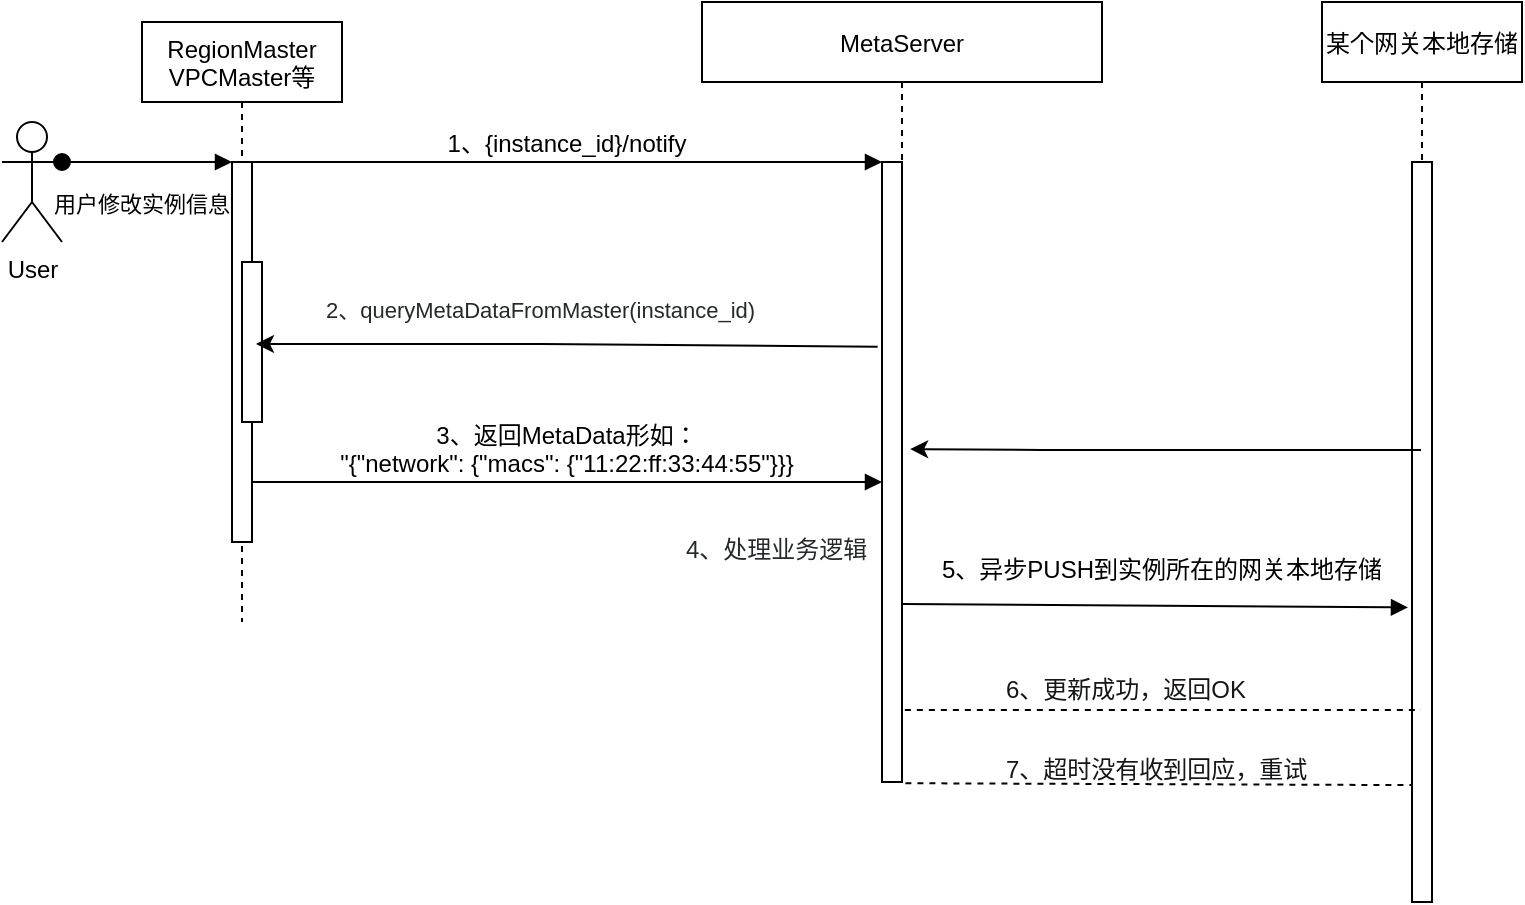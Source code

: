 <mxfile version="14.9.3" type="github">
  <diagram id="kgpKYQtTHZ0yAKxKKP6v" name="Page-1">
    <mxGraphModel dx="1113" dy="593" grid="1" gridSize="10" guides="1" tooltips="1" connect="1" arrows="1" fold="1" page="1" pageScale="1" pageWidth="1100" pageHeight="1700" math="0" shadow="0">
      <root>
        <mxCell id="0" />
        <mxCell id="1" parent="0" />
        <mxCell id="3nuBFxr9cyL0pnOWT2aG-1" value="RegionMaster&#xa;VPCMaster等" style="shape=umlLifeline;perimeter=lifelinePerimeter;container=1;collapsible=0;recursiveResize=0;rounded=0;shadow=0;strokeWidth=1;" parent="1" vertex="1">
          <mxGeometry x="110" y="70" width="100" height="300" as="geometry" />
        </mxCell>
        <mxCell id="3nuBFxr9cyL0pnOWT2aG-2" value="" style="points=[];perimeter=orthogonalPerimeter;rounded=0;shadow=0;strokeWidth=1;" parent="3nuBFxr9cyL0pnOWT2aG-1" vertex="1">
          <mxGeometry x="45" y="70" width="10" height="190" as="geometry" />
        </mxCell>
        <mxCell id="3nuBFxr9cyL0pnOWT2aG-3" value="用户修改实例信息" style="verticalAlign=bottom;startArrow=oval;endArrow=block;startSize=8;shadow=0;strokeWidth=1;" parent="3nuBFxr9cyL0pnOWT2aG-1" target="3nuBFxr9cyL0pnOWT2aG-2" edge="1">
          <mxGeometry x="-0.059" y="-30" relative="1" as="geometry">
            <mxPoint x="-40" y="70" as="sourcePoint" />
            <mxPoint as="offset" />
          </mxGeometry>
        </mxCell>
        <mxCell id="3nuBFxr9cyL0pnOWT2aG-4" value="" style="points=[];perimeter=orthogonalPerimeter;rounded=0;shadow=0;strokeWidth=1;" parent="3nuBFxr9cyL0pnOWT2aG-1" vertex="1">
          <mxGeometry x="50" y="120" width="10" height="80" as="geometry" />
        </mxCell>
        <mxCell id="3nuBFxr9cyL0pnOWT2aG-5" value="MetaServer" style="shape=umlLifeline;perimeter=lifelinePerimeter;container=1;collapsible=0;recursiveResize=0;rounded=0;shadow=0;strokeWidth=1;" parent="1" vertex="1">
          <mxGeometry x="390" y="60" width="200" height="390" as="geometry" />
        </mxCell>
        <mxCell id="3nuBFxr9cyL0pnOWT2aG-6" value="" style="points=[];perimeter=orthogonalPerimeter;rounded=0;shadow=0;strokeWidth=1;" parent="3nuBFxr9cyL0pnOWT2aG-5" vertex="1">
          <mxGeometry x="90" y="80" width="10" height="310" as="geometry" />
        </mxCell>
        <mxCell id="kTNJQBqPp0uzmPknnNzc-17" value="&lt;div style=&quot;text-align: center&quot;&gt;&lt;font color=&quot;#25292a&quot; face=&quot;helvetica&quot;&gt;&lt;span style=&quot;background-color: rgb(255 , 255 , 255)&quot;&gt;4、处理业务逻辑&lt;/span&gt;&lt;/font&gt;&lt;/div&gt;" style="text;whiteSpace=wrap;html=1;fontSize=12;" vertex="1" parent="3nuBFxr9cyL0pnOWT2aG-5">
          <mxGeometry x="-10" y="260" width="100" height="20" as="geometry" />
        </mxCell>
        <mxCell id="3nuBFxr9cyL0pnOWT2aG-8" value="1、{instance_id}/notify" style="verticalAlign=bottom;endArrow=block;entryX=0;entryY=0;shadow=0;strokeWidth=1;fontSize=12;" parent="1" source="3nuBFxr9cyL0pnOWT2aG-2" target="3nuBFxr9cyL0pnOWT2aG-6" edge="1">
          <mxGeometry relative="1" as="geometry">
            <mxPoint x="410" y="160" as="sourcePoint" />
          </mxGeometry>
        </mxCell>
        <mxCell id="kTNJQBqPp0uzmPknnNzc-1" value="User" style="shape=umlActor;verticalLabelPosition=bottom;verticalAlign=top;html=1;outlineConnect=0;" vertex="1" parent="1">
          <mxGeometry x="40" y="120" width="30" height="60" as="geometry" />
        </mxCell>
        <mxCell id="kTNJQBqPp0uzmPknnNzc-5" value="&lt;div style=&quot;text-align: center&quot;&gt;&lt;font color=&quot;#25292a&quot; face=&quot;helvetica&quot;&gt;&lt;span style=&quot;font-size: 11px&quot;&gt;2、queryMetaDataFromMaster(instance_id)&lt;/span&gt;&lt;/font&gt;&lt;/div&gt;" style="text;whiteSpace=wrap;html=1;labelBackgroundColor=#ffffff;" vertex="1" parent="1">
          <mxGeometry x="200" y="200" width="250" height="30" as="geometry" />
        </mxCell>
        <mxCell id="kTNJQBqPp0uzmPknnNzc-9" value="" style="endArrow=classic;html=1;entryX=0.7;entryY=0;entryDx=0;entryDy=0;entryPerimeter=0;exitX=-0.217;exitY=0.298;exitDx=0;exitDy=0;exitPerimeter=0;" edge="1" parent="1" source="3nuBFxr9cyL0pnOWT2aG-6">
          <mxGeometry width="50" height="50" relative="1" as="geometry">
            <mxPoint x="436.0" y="230.0" as="sourcePoint" />
            <mxPoint x="167" y="230.96" as="targetPoint" />
            <Array as="points">
              <mxPoint x="300" y="230.96" />
            </Array>
          </mxGeometry>
        </mxCell>
        <mxCell id="kTNJQBqPp0uzmPknnNzc-13" value="3、返回MetaData形如：&#xa;&quot;{&quot;network&quot;: {&quot;macs&quot;: {&quot;11:22:ff:33:44:55&quot;}}}" style="verticalAlign=bottom;endArrow=block;shadow=0;strokeWidth=1;fontSize=12;" edge="1" parent="1">
          <mxGeometry relative="1" as="geometry">
            <mxPoint x="165" y="300.0" as="sourcePoint" />
            <mxPoint x="480" y="300" as="targetPoint" />
          </mxGeometry>
        </mxCell>
        <mxCell id="kTNJQBqPp0uzmPknnNzc-14" value="某个网关本地存储" style="shape=umlLifeline;perimeter=lifelinePerimeter;container=1;collapsible=0;recursiveResize=0;rounded=0;shadow=0;strokeWidth=1;" vertex="1" parent="1">
          <mxGeometry x="700" y="60" width="100" height="450" as="geometry" />
        </mxCell>
        <mxCell id="kTNJQBqPp0uzmPknnNzc-15" value="" style="points=[];perimeter=orthogonalPerimeter;rounded=0;shadow=0;strokeWidth=1;" vertex="1" parent="kTNJQBqPp0uzmPknnNzc-14">
          <mxGeometry x="45" y="80" width="10" height="370" as="geometry" />
        </mxCell>
        <mxCell id="kTNJQBqPp0uzmPknnNzc-18" value="5、异步PUSH到实例所在的网关本地存储" style="verticalAlign=bottom;endArrow=block;shadow=0;strokeWidth=1;fontSize=12;exitX=1.043;exitY=0.713;exitDx=0;exitDy=0;exitPerimeter=0;entryX=-0.2;entryY=0.602;entryDx=0;entryDy=0;entryPerimeter=0;" edge="1" parent="1" source="3nuBFxr9cyL0pnOWT2aG-6" target="kTNJQBqPp0uzmPknnNzc-15">
          <mxGeometry x="0.024" y="9" relative="1" as="geometry">
            <mxPoint x="510" y="370" as="sourcePoint" />
            <mxPoint x="745" y="380" as="targetPoint" />
            <Array as="points" />
            <mxPoint as="offset" />
          </mxGeometry>
        </mxCell>
        <mxCell id="kTNJQBqPp0uzmPknnNzc-19" value="" style="endArrow=none;dashed=1;html=1;fontSize=12;exitX=1.143;exitY=0.884;exitDx=0;exitDy=0;exitPerimeter=0;" edge="1" parent="1" source="3nuBFxr9cyL0pnOWT2aG-6" target="kTNJQBqPp0uzmPknnNzc-14">
          <mxGeometry width="50" height="50" relative="1" as="geometry">
            <mxPoint x="510" y="430" as="sourcePoint" />
            <mxPoint x="560" y="380" as="targetPoint" />
          </mxGeometry>
        </mxCell>
        <mxCell id="kTNJQBqPp0uzmPknnNzc-20" value="&lt;span style=&quot;color: rgb(20 , 22 , 23) ; font-family: &amp;#34;helvetica&amp;#34; ; font-size: 12px ; font-style: normal ; font-weight: 400 ; letter-spacing: normal ; text-align: center ; text-indent: 0px ; text-transform: none ; word-spacing: 0px ; display: inline ; float: none ; background-color: rgb(255 , 255 , 255)&quot;&gt;6、更新成功，返回OK&lt;/span&gt;" style="text;whiteSpace=wrap;html=1;fontSize=12;" vertex="1" parent="1">
          <mxGeometry x="540" y="390" width="160" height="30" as="geometry" />
        </mxCell>
        <mxCell id="kTNJQBqPp0uzmPknnNzc-21" value="&lt;span style=&quot;color: rgb(20 , 22 , 23) ; font-family: &amp;#34;helvetica&amp;#34; ; font-size: 12px ; font-style: normal ; font-weight: 400 ; letter-spacing: normal ; text-align: center ; text-indent: 0px ; text-transform: none ; word-spacing: 0px ; display: inline ; float: none ; background-color: rgb(255 , 255 , 255)&quot;&gt;7、超时没有收到回应，重试&lt;/span&gt;" style="text;whiteSpace=wrap;html=1;fontSize=12;" vertex="1" parent="1">
          <mxGeometry x="540" y="430" width="160" height="30" as="geometry" />
        </mxCell>
        <mxCell id="kTNJQBqPp0uzmPknnNzc-22" value="" style="endArrow=none;dashed=1;html=1;fontSize=12;exitX=1.171;exitY=1.002;exitDx=0;exitDy=0;exitPerimeter=0;entryX=-0.035;entryY=0.842;entryDx=0;entryDy=0;entryPerimeter=0;" edge="1" parent="1" source="3nuBFxr9cyL0pnOWT2aG-6" target="kTNJQBqPp0uzmPknnNzc-15">
          <mxGeometry width="50" height="50" relative="1" as="geometry">
            <mxPoint x="760" y="420" as="sourcePoint" />
            <mxPoint x="810" y="370" as="targetPoint" />
          </mxGeometry>
        </mxCell>
        <mxCell id="kTNJQBqPp0uzmPknnNzc-24" value="" style="endArrow=classic;html=1;fontSize=12;entryX=1.406;entryY=0.463;entryDx=0;entryDy=0;entryPerimeter=0;" edge="1" parent="1" source="kTNJQBqPp0uzmPknnNzc-14" target="3nuBFxr9cyL0pnOWT2aG-6">
          <mxGeometry width="50" height="50" relative="1" as="geometry">
            <mxPoint x="580" y="320" as="sourcePoint" />
            <mxPoint x="630" y="270" as="targetPoint" />
            <Array as="points">
              <mxPoint x="570" y="284" />
            </Array>
          </mxGeometry>
        </mxCell>
      </root>
    </mxGraphModel>
  </diagram>
</mxfile>
